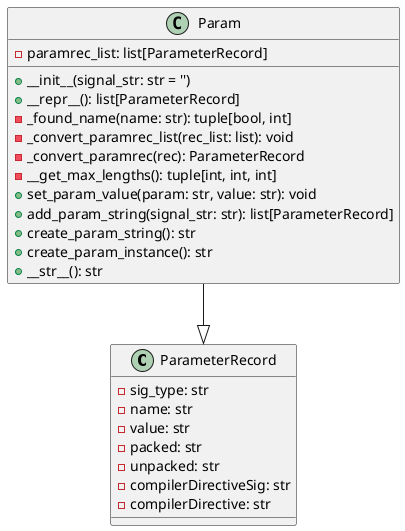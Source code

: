 @startuml verilog_Param

class ParameterRecord {
  - sig_type: str
  - name: str
  - value: str
  - packed: str
  - unpacked: str
  - compilerDirectiveSig: str
  - compilerDirective: str
}

class Param {
  - paramrec_list: list[ParameterRecord]

  + __init__(signal_str: str = '')
  + __repr__(): list[ParameterRecord]
  - _found_name(name: str): tuple[bool, int]
  - _convert_paramrec_list(rec_list: list): void
  - _convert_paramrec(rec): ParameterRecord
  - __get_max_lengths(): tuple[int, int, int]
  + set_param_value(param: str, value: str): void
  + add_param_string(signal_str: str): list[ParameterRecord]
  + create_param_string(): str
  + create_param_instance(): str
  + __str__(): str
}

Param --|> ParameterRecord

@enduml
